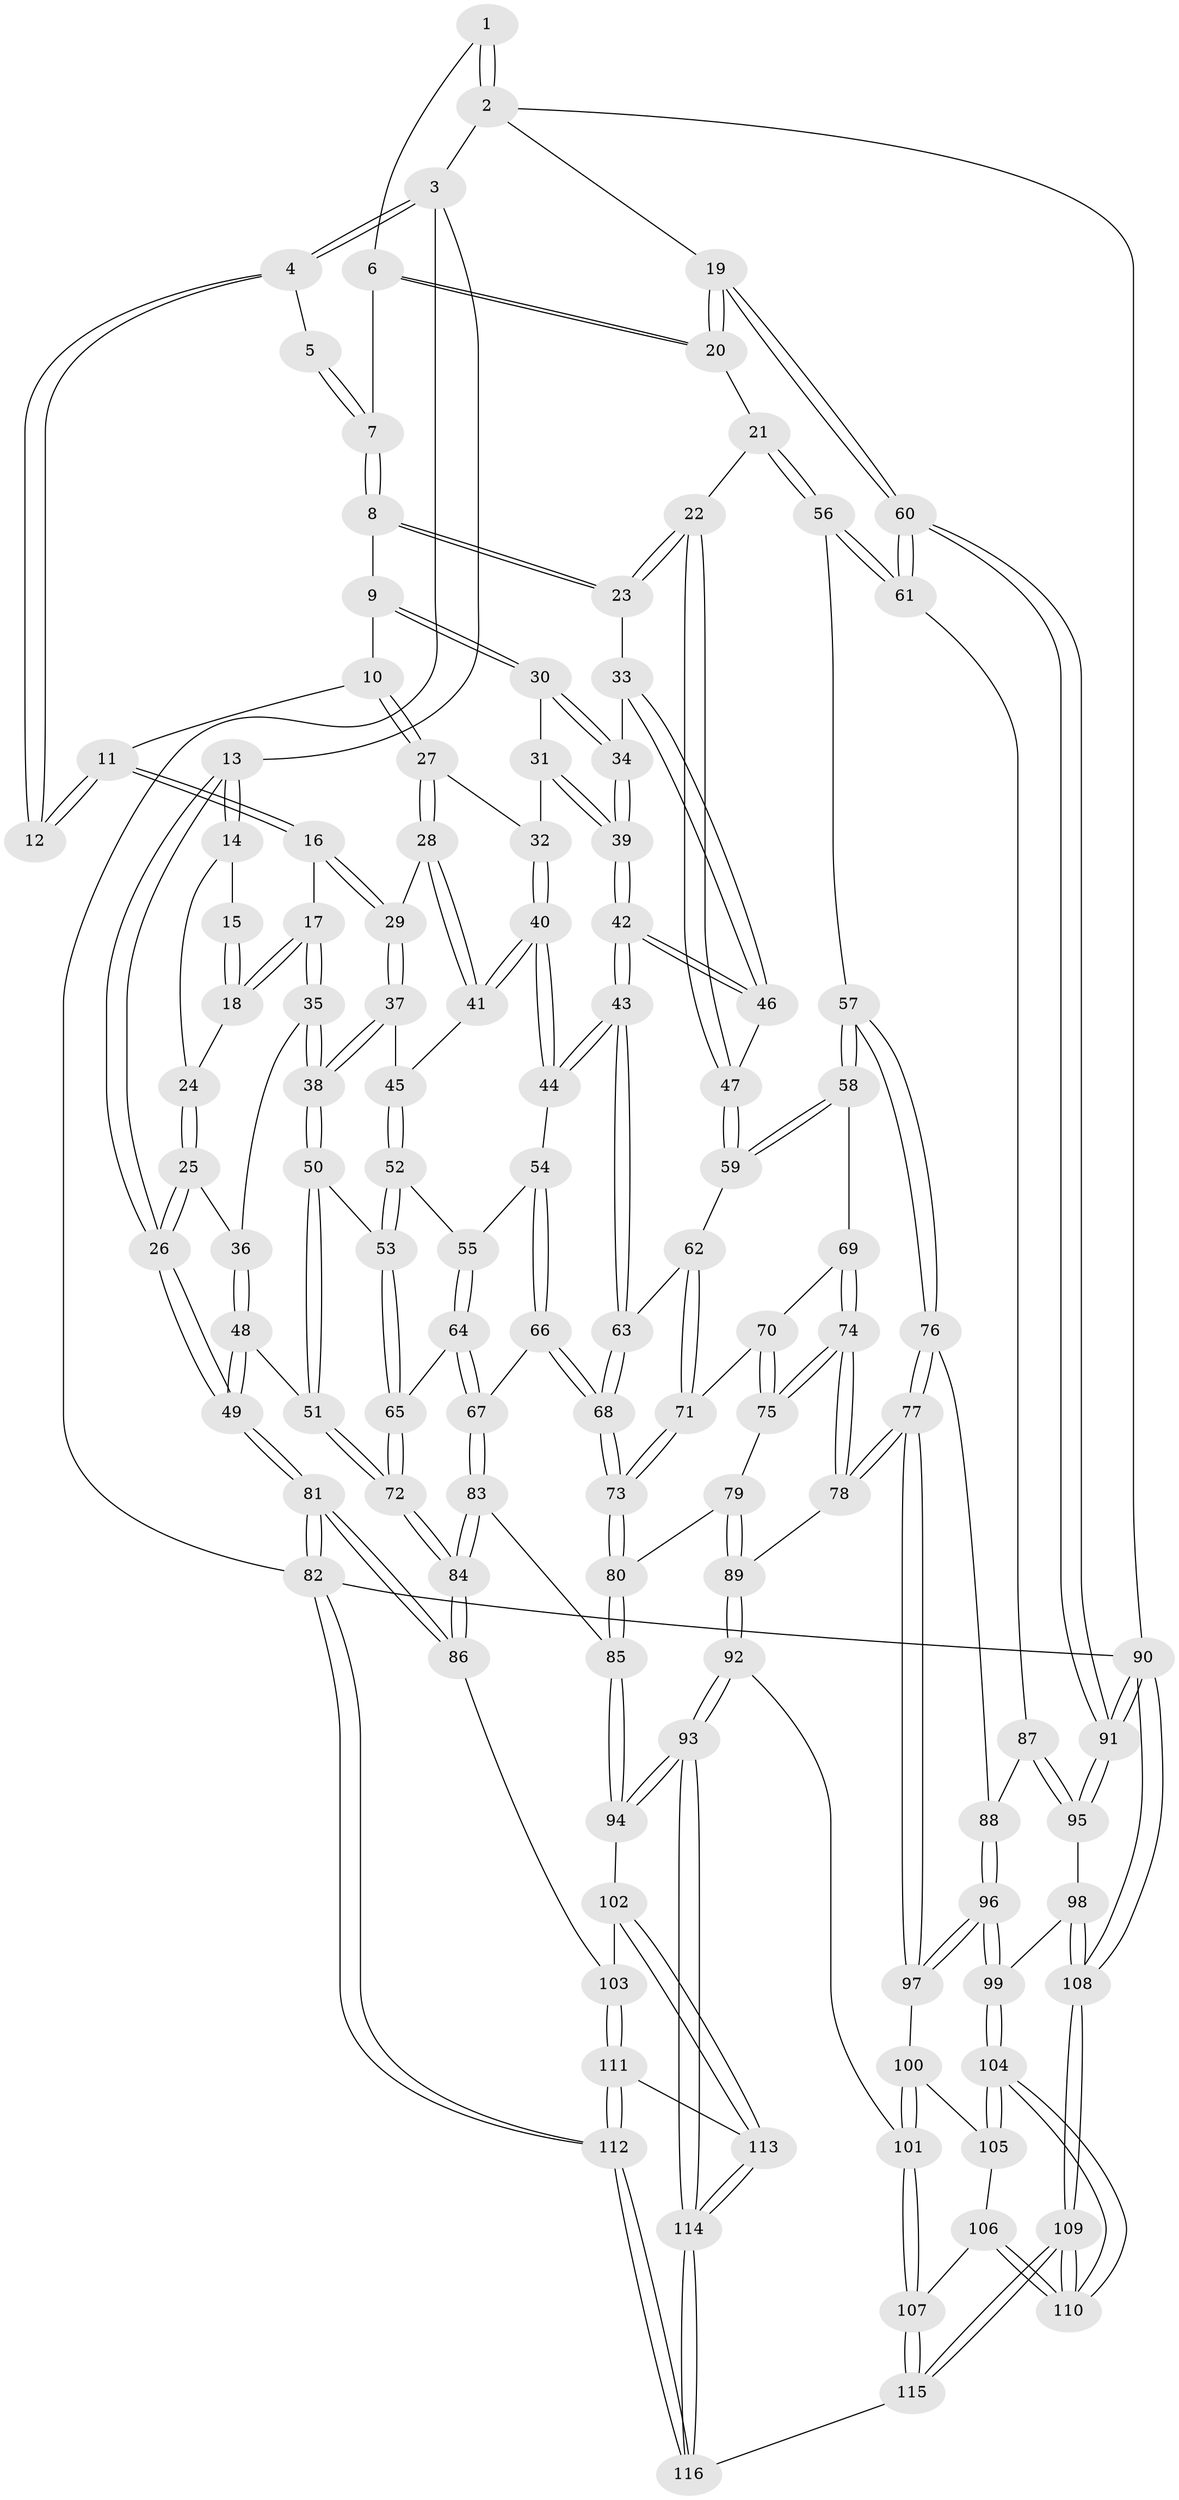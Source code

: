 // Generated by graph-tools (version 1.1) at 2025/02/03/09/25 05:02:21]
// undirected, 116 vertices, 287 edges
graph export_dot {
graph [start="1"]
  node [color=gray90,style=filled];
  1 [pos="+1+0"];
  2 [pos="+1+0"];
  3 [pos="+0+0"];
  4 [pos="+0.3361042201283392+0"];
  5 [pos="+0.44425266667625596+0"];
  6 [pos="+0.8113054747530412+0.06241474220964148"];
  7 [pos="+0.6038629243443401+0.09614968071061886"];
  8 [pos="+0.6035921993661586+0.10354792906380722"];
  9 [pos="+0.5307356822744019+0.19274062732992067"];
  10 [pos="+0.3426222081982471+0.1113035318002662"];
  11 [pos="+0.34144906918090245+0.10836163420947979"];
  12 [pos="+0.3338023700353289+0"];
  13 [pos="+0+0"];
  14 [pos="+0.08456997247457582+0.1586850728579679"];
  15 [pos="+0.23835750796077104+0"];
  16 [pos="+0.19311356186812362+0.215297428580883"];
  17 [pos="+0.15297157852124824+0.20565908324228088"];
  18 [pos="+0.1494815917482297+0.20252733806512363"];
  19 [pos="+1+0"];
  20 [pos="+0.8237617371184369+0.18218180945633236"];
  21 [pos="+0.8160479292561873+0.26302083382273095"];
  22 [pos="+0.7377070595586722+0.25520766325402805"];
  23 [pos="+0.6798181809983541+0.22963356186488199"];
  24 [pos="+0.09751634385309903+0.18022372824228858"];
  25 [pos="+0.06171978770799645+0.23596877405176167"];
  26 [pos="+0+0.39137872086674785"];
  27 [pos="+0.35347880684329896+0.17554524693911674"];
  28 [pos="+0.2853175656362165+0.2741688007826403"];
  29 [pos="+0.20590424374594368+0.24132462451945355"];
  30 [pos="+0.5226322462669692+0.23067500280235476"];
  31 [pos="+0.45280778649135645+0.25453276098304933"];
  32 [pos="+0.40005254636228305+0.24319720615741566"];
  33 [pos="+0.5786089842366288+0.292281917086366"];
  34 [pos="+0.5611589704183352+0.28365332771688356"];
  35 [pos="+0.12063888500201243+0.3106318675248232"];
  36 [pos="+0.11251340033934051+0.3110872547207805"];
  37 [pos="+0.1949654691303172+0.3354657936703123"];
  38 [pos="+0.17623687370674507+0.34701256113369616"];
  39 [pos="+0.47953557121320145+0.34389234188508283"];
  40 [pos="+0.3758710928457431+0.3416422082273383"];
  41 [pos="+0.28467606229734455+0.3297019554132094"];
  42 [pos="+0.457177542441873+0.40898547884969016"];
  43 [pos="+0.4504197697932731+0.4166821544115612"];
  44 [pos="+0.4161538453516041+0.40481599747572444"];
  45 [pos="+0.27751978100189073+0.3357857762428753"];
  46 [pos="+0.5978872188399856+0.36074854573082393"];
  47 [pos="+0.6262570942976184+0.38483400261580114"];
  48 [pos="+0+0.42139768850466575"];
  49 [pos="+0+0.4001849664839037"];
  50 [pos="+0.16919341512508754+0.39181743110615846"];
  51 [pos="+0.039399152814435165+0.4862451279263878"];
  52 [pos="+0.2792473648051958+0.42907534589934315"];
  53 [pos="+0.23495065297761783+0.448634673249134"];
  54 [pos="+0.3452138749242095+0.4405703646135178"];
  55 [pos="+0.29487777426524575+0.4351834132942486"];
  56 [pos="+0.938124309088611+0.41987492104444396"];
  57 [pos="+0.815409552975473+0.48883042519524306"];
  58 [pos="+0.7077231733433547+0.4761561224625841"];
  59 [pos="+0.6426963212669434+0.42341013933505406"];
  60 [pos="+1+0.4322343169558607"];
  61 [pos="+1+0.4388037181817157"];
  62 [pos="+0.5575386856895206+0.45819714425888086"];
  63 [pos="+0.45243738707570036+0.42140486219823786"];
  64 [pos="+0.2964777451081083+0.5540408624872538"];
  65 [pos="+0.21971904822116714+0.4994309974487517"];
  66 [pos="+0.3398740718095252+0.5627523865424832"];
  67 [pos="+0.3097262950686139+0.5689837273824192"];
  68 [pos="+0.45326600542036566+0.5883151967340893"];
  69 [pos="+0.6438006513970708+0.5273535463603891"];
  70 [pos="+0.613686793404541+0.5367712861534075"];
  71 [pos="+0.5604648183089869+0.540296736078152"];
  72 [pos="+0.1088057048322033+0.5609961195441185"];
  73 [pos="+0.46556903115200443+0.6037425364264596"];
  74 [pos="+0.6434572522769175+0.6707335748797633"];
  75 [pos="+0.5979921797698096+0.6486013139218091"];
  76 [pos="+0.7909378444821038+0.5589075786528874"];
  77 [pos="+0.6719335095325311+0.6947805848875884"];
  78 [pos="+0.6668884337859129+0.6926538359530454"];
  79 [pos="+0.522629291005194+0.6296830182226322"];
  80 [pos="+0.46568613796725045+0.6042829048113088"];
  81 [pos="+0+0.963397020309077"];
  82 [pos="+0+1"];
  83 [pos="+0.2677040195886182+0.6263474318057143"];
  84 [pos="+0.14675775590061088+0.7108232596677508"];
  85 [pos="+0.4251142635618052+0.7189925944509687"];
  86 [pos="+0.14359205160807495+0.7261044445022681"];
  87 [pos="+0.9376712039593151+0.6829999525407514"];
  88 [pos="+0.8330482031117916+0.7159926962253875"];
  89 [pos="+0.56483820265495+0.7399608493469665"];
  90 [pos="+1+1"];
  91 [pos="+1+0.7799947847375698"];
  92 [pos="+0.477167750733085+0.8320285661542196"];
  93 [pos="+0.4636567474891059+0.8292299449996761"];
  94 [pos="+0.4155803166649763+0.7961746593022542"];
  95 [pos="+0.9466959114452181+0.7653164001321623"];
  96 [pos="+0.8079876641123529+0.7670422069940774"];
  97 [pos="+0.6787606944220463+0.7101460670570875"];
  98 [pos="+0.911521302691924+0.8220226824589804"];
  99 [pos="+0.8205681541603547+0.8043415488383657"];
  100 [pos="+0.6633916865099515+0.7692480113273251"];
  101 [pos="+0.49184111711051615+0.8399671596138302"];
  102 [pos="+0.3449219028420801+0.8134853927354477"];
  103 [pos="+0.19808061496898258+0.7704697015980337"];
  104 [pos="+0.7340077198544517+0.9378278940928944"];
  105 [pos="+0.6693724766798922+0.7987503169040899"];
  106 [pos="+0.5762687501507362+0.867516921186254"];
  107 [pos="+0.5049820418660215+0.8518320645465294"];
  108 [pos="+1+1"];
  109 [pos="+0.7779936509143782+1"];
  110 [pos="+0.7337736546721078+0.9389669887575254"];
  111 [pos="+0.19082429173934398+1"];
  112 [pos="+0.10480249612471224+1"];
  113 [pos="+0.32560844633447533+0.8872281166949668"];
  114 [pos="+0.3966602228739103+1"];
  115 [pos="+0.6377526712166938+1"];
  116 [pos="+0.3941295257584903+1"];
  1 -- 2;
  1 -- 2;
  1 -- 6;
  2 -- 3;
  2 -- 19;
  2 -- 90;
  3 -- 4;
  3 -- 4;
  3 -- 13;
  3 -- 82;
  4 -- 5;
  4 -- 12;
  4 -- 12;
  5 -- 7;
  5 -- 7;
  6 -- 7;
  6 -- 20;
  6 -- 20;
  7 -- 8;
  7 -- 8;
  8 -- 9;
  8 -- 23;
  8 -- 23;
  9 -- 10;
  9 -- 30;
  9 -- 30;
  10 -- 11;
  10 -- 27;
  10 -- 27;
  11 -- 12;
  11 -- 12;
  11 -- 16;
  11 -- 16;
  13 -- 14;
  13 -- 14;
  13 -- 26;
  13 -- 26;
  14 -- 15;
  14 -- 24;
  15 -- 18;
  15 -- 18;
  16 -- 17;
  16 -- 29;
  16 -- 29;
  17 -- 18;
  17 -- 18;
  17 -- 35;
  17 -- 35;
  18 -- 24;
  19 -- 20;
  19 -- 20;
  19 -- 60;
  19 -- 60;
  20 -- 21;
  21 -- 22;
  21 -- 56;
  21 -- 56;
  22 -- 23;
  22 -- 23;
  22 -- 47;
  22 -- 47;
  23 -- 33;
  24 -- 25;
  24 -- 25;
  25 -- 26;
  25 -- 26;
  25 -- 36;
  26 -- 49;
  26 -- 49;
  27 -- 28;
  27 -- 28;
  27 -- 32;
  28 -- 29;
  28 -- 41;
  28 -- 41;
  29 -- 37;
  29 -- 37;
  30 -- 31;
  30 -- 34;
  30 -- 34;
  31 -- 32;
  31 -- 39;
  31 -- 39;
  32 -- 40;
  32 -- 40;
  33 -- 34;
  33 -- 46;
  33 -- 46;
  34 -- 39;
  34 -- 39;
  35 -- 36;
  35 -- 38;
  35 -- 38;
  36 -- 48;
  36 -- 48;
  37 -- 38;
  37 -- 38;
  37 -- 45;
  38 -- 50;
  38 -- 50;
  39 -- 42;
  39 -- 42;
  40 -- 41;
  40 -- 41;
  40 -- 44;
  40 -- 44;
  41 -- 45;
  42 -- 43;
  42 -- 43;
  42 -- 46;
  42 -- 46;
  43 -- 44;
  43 -- 44;
  43 -- 63;
  43 -- 63;
  44 -- 54;
  45 -- 52;
  45 -- 52;
  46 -- 47;
  47 -- 59;
  47 -- 59;
  48 -- 49;
  48 -- 49;
  48 -- 51;
  49 -- 81;
  49 -- 81;
  50 -- 51;
  50 -- 51;
  50 -- 53;
  51 -- 72;
  51 -- 72;
  52 -- 53;
  52 -- 53;
  52 -- 55;
  53 -- 65;
  53 -- 65;
  54 -- 55;
  54 -- 66;
  54 -- 66;
  55 -- 64;
  55 -- 64;
  56 -- 57;
  56 -- 61;
  56 -- 61;
  57 -- 58;
  57 -- 58;
  57 -- 76;
  57 -- 76;
  58 -- 59;
  58 -- 59;
  58 -- 69;
  59 -- 62;
  60 -- 61;
  60 -- 61;
  60 -- 91;
  60 -- 91;
  61 -- 87;
  62 -- 63;
  62 -- 71;
  62 -- 71;
  63 -- 68;
  63 -- 68;
  64 -- 65;
  64 -- 67;
  64 -- 67;
  65 -- 72;
  65 -- 72;
  66 -- 67;
  66 -- 68;
  66 -- 68;
  67 -- 83;
  67 -- 83;
  68 -- 73;
  68 -- 73;
  69 -- 70;
  69 -- 74;
  69 -- 74;
  70 -- 71;
  70 -- 75;
  70 -- 75;
  71 -- 73;
  71 -- 73;
  72 -- 84;
  72 -- 84;
  73 -- 80;
  73 -- 80;
  74 -- 75;
  74 -- 75;
  74 -- 78;
  74 -- 78;
  75 -- 79;
  76 -- 77;
  76 -- 77;
  76 -- 88;
  77 -- 78;
  77 -- 78;
  77 -- 97;
  77 -- 97;
  78 -- 89;
  79 -- 80;
  79 -- 89;
  79 -- 89;
  80 -- 85;
  80 -- 85;
  81 -- 82;
  81 -- 82;
  81 -- 86;
  81 -- 86;
  82 -- 112;
  82 -- 112;
  82 -- 90;
  83 -- 84;
  83 -- 84;
  83 -- 85;
  84 -- 86;
  84 -- 86;
  85 -- 94;
  85 -- 94;
  86 -- 103;
  87 -- 88;
  87 -- 95;
  87 -- 95;
  88 -- 96;
  88 -- 96;
  89 -- 92;
  89 -- 92;
  90 -- 91;
  90 -- 91;
  90 -- 108;
  90 -- 108;
  91 -- 95;
  91 -- 95;
  92 -- 93;
  92 -- 93;
  92 -- 101;
  93 -- 94;
  93 -- 94;
  93 -- 114;
  93 -- 114;
  94 -- 102;
  95 -- 98;
  96 -- 97;
  96 -- 97;
  96 -- 99;
  96 -- 99;
  97 -- 100;
  98 -- 99;
  98 -- 108;
  98 -- 108;
  99 -- 104;
  99 -- 104;
  100 -- 101;
  100 -- 101;
  100 -- 105;
  101 -- 107;
  101 -- 107;
  102 -- 103;
  102 -- 113;
  102 -- 113;
  103 -- 111;
  103 -- 111;
  104 -- 105;
  104 -- 105;
  104 -- 110;
  104 -- 110;
  105 -- 106;
  106 -- 107;
  106 -- 110;
  106 -- 110;
  107 -- 115;
  107 -- 115;
  108 -- 109;
  108 -- 109;
  109 -- 110;
  109 -- 110;
  109 -- 115;
  109 -- 115;
  111 -- 112;
  111 -- 112;
  111 -- 113;
  112 -- 116;
  112 -- 116;
  113 -- 114;
  113 -- 114;
  114 -- 116;
  114 -- 116;
  115 -- 116;
}
